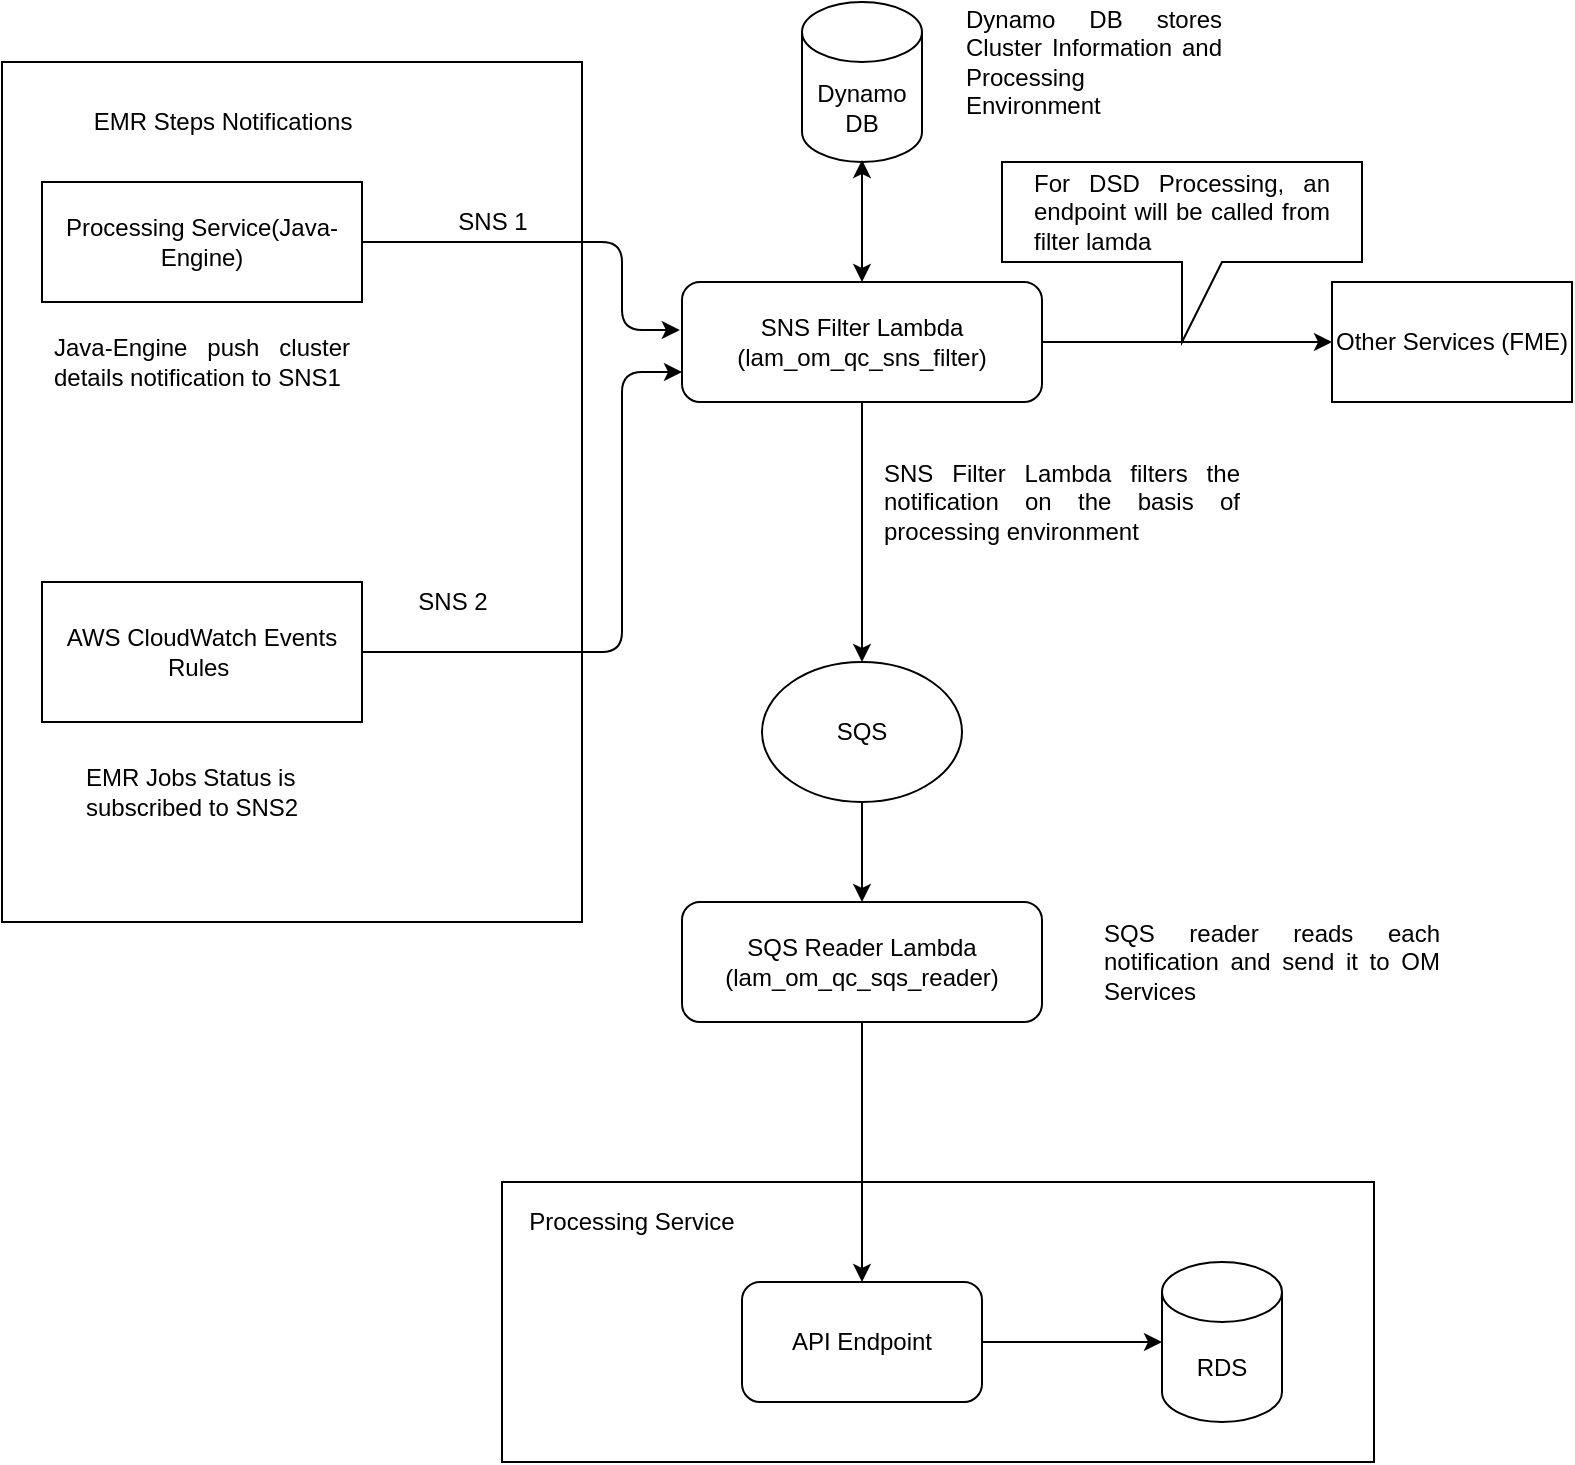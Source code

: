 <mxfile version="13.10.4" type="github">
  <diagram id="bLTEL-TLQpFmbkp9ldzZ" name="Page-1">
    <mxGraphModel dx="868" dy="413" grid="1" gridSize="10" guides="1" tooltips="1" connect="1" arrows="1" fold="1" page="1" pageScale="1" pageWidth="827" pageHeight="1169" math="0" shadow="0">
      <root>
        <mxCell id="0" />
        <mxCell id="1" parent="0" />
        <mxCell id="-Zr7xtOesjerToaWi9Et-52" value="" style="shape=callout;whiteSpace=wrap;html=1;perimeter=calloutPerimeter;size=40;position=0.5;" vertex="1" parent="1">
          <mxGeometry x="520" y="120" width="180" height="90" as="geometry" />
        </mxCell>
        <mxCell id="-Zr7xtOesjerToaWi9Et-40" value="" style="rounded=0;whiteSpace=wrap;html=1;" vertex="1" parent="1">
          <mxGeometry x="270" y="630" width="436" height="140" as="geometry" />
        </mxCell>
        <mxCell id="-Zr7xtOesjerToaWi9Et-32" value="" style="rounded=0;whiteSpace=wrap;html=1;" vertex="1" parent="1">
          <mxGeometry x="20" y="70" width="290" height="430" as="geometry" />
        </mxCell>
        <mxCell id="-Zr7xtOesjerToaWi9Et-1" value="AWS CloudWatch Events Rules&amp;nbsp;" style="rounded=0;whiteSpace=wrap;html=1;" vertex="1" parent="1">
          <mxGeometry x="40" y="330" width="160" height="70" as="geometry" />
        </mxCell>
        <mxCell id="-Zr7xtOesjerToaWi9Et-3" value="SNS 2" style="text;html=1;align=center;verticalAlign=middle;resizable=0;points=[];autosize=1;" vertex="1" parent="1">
          <mxGeometry x="220" y="330" width="50" height="20" as="geometry" />
        </mxCell>
        <mxCell id="-Zr7xtOesjerToaWi9Et-4" value="SNS Filter Lambda (lam_om_qc_sns_filter)" style="rounded=1;whiteSpace=wrap;html=1;" vertex="1" parent="1">
          <mxGeometry x="360" y="180" width="180" height="60" as="geometry" />
        </mxCell>
        <mxCell id="-Zr7xtOesjerToaWi9Et-5" value="" style="endArrow=classic;html=1;exitX=0.5;exitY=1;exitDx=0;exitDy=0;entryX=0.5;entryY=0;entryDx=0;entryDy=0;" edge="1" parent="1" source="-Zr7xtOesjerToaWi9Et-4" target="-Zr7xtOesjerToaWi9Et-7">
          <mxGeometry width="50" height="50" relative="1" as="geometry">
            <mxPoint x="390" y="190" as="sourcePoint" />
            <mxPoint x="370" y="330" as="targetPoint" />
          </mxGeometry>
        </mxCell>
        <mxCell id="-Zr7xtOesjerToaWi9Et-7" value="SQS" style="ellipse;whiteSpace=wrap;html=1;" vertex="1" parent="1">
          <mxGeometry x="400" y="370" width="100" height="70" as="geometry" />
        </mxCell>
        <mxCell id="-Zr7xtOesjerToaWi9Et-8" value="" style="endArrow=classic;html=1;exitX=0.5;exitY=1;exitDx=0;exitDy=0;entryX=0.5;entryY=0;entryDx=0;entryDy=0;" edge="1" parent="1" source="-Zr7xtOesjerToaWi9Et-7" target="-Zr7xtOesjerToaWi9Et-9">
          <mxGeometry width="50" height="50" relative="1" as="geometry">
            <mxPoint x="369.5" y="400" as="sourcePoint" />
            <mxPoint x="369.5" y="470" as="targetPoint" />
          </mxGeometry>
        </mxCell>
        <mxCell id="-Zr7xtOesjerToaWi9Et-9" value="SQS Reader Lambda (lam_om_qc_sqs_reader)" style="rounded=1;whiteSpace=wrap;html=1;" vertex="1" parent="1">
          <mxGeometry x="360" y="490" width="180" height="60" as="geometry" />
        </mxCell>
        <mxCell id="-Zr7xtOesjerToaWi9Et-10" value="" style="endArrow=classic;html=1;exitX=0.5;exitY=1;exitDx=0;exitDy=0;" edge="1" parent="1" source="-Zr7xtOesjerToaWi9Et-9" target="-Zr7xtOesjerToaWi9Et-11">
          <mxGeometry width="50" height="50" relative="1" as="geometry">
            <mxPoint x="390" y="670" as="sourcePoint" />
            <mxPoint x="450" y="630" as="targetPoint" />
          </mxGeometry>
        </mxCell>
        <mxCell id="-Zr7xtOesjerToaWi9Et-11" value="API Endpoint" style="rounded=1;whiteSpace=wrap;html=1;" vertex="1" parent="1">
          <mxGeometry x="390" y="680" width="120" height="60" as="geometry" />
        </mxCell>
        <mxCell id="-Zr7xtOesjerToaWi9Et-14" value="Processing Service(Java-Engine)" style="rounded=0;whiteSpace=wrap;html=1;" vertex="1" parent="1">
          <mxGeometry x="40" y="130" width="160" height="60" as="geometry" />
        </mxCell>
        <mxCell id="-Zr7xtOesjerToaWi9Et-16" value="Dynamo DB" style="shape=cylinder3;whiteSpace=wrap;html=1;boundedLbl=1;backgroundOutline=1;size=15;" vertex="1" parent="1">
          <mxGeometry x="420" y="40" width="60" height="80" as="geometry" />
        </mxCell>
        <mxCell id="-Zr7xtOesjerToaWi9Et-20" value="SNS 1" style="text;html=1;align=center;verticalAlign=middle;resizable=0;points=[];autosize=1;" vertex="1" parent="1">
          <mxGeometry x="240" y="140" width="50" height="20" as="geometry" />
        </mxCell>
        <mxCell id="-Zr7xtOesjerToaWi9Et-27" value="EMR Steps Notifications" style="text;html=1;align=center;verticalAlign=middle;resizable=0;points=[];autosize=1;" vertex="1" parent="1">
          <mxGeometry x="60" y="90" width="140" height="20" as="geometry" />
        </mxCell>
        <mxCell id="-Zr7xtOesjerToaWi9Et-28" value="&lt;div style=&quot;text-align: justify&quot;&gt;&lt;span&gt;Dynamo DB stores Cluster Information and Processing Environment&lt;/span&gt;&lt;/div&gt;" style="text;html=1;strokeColor=none;fillColor=none;align=left;verticalAlign=middle;whiteSpace=wrap;rounded=0;" vertex="1" parent="1">
          <mxGeometry x="500" y="60" width="130" height="20" as="geometry" />
        </mxCell>
        <mxCell id="-Zr7xtOesjerToaWi9Et-36" value="" style="endArrow=classic;startArrow=classic;html=1;exitX=0.5;exitY=0;exitDx=0;exitDy=0;entryX=0.5;entryY=0.988;entryDx=0;entryDy=0;entryPerimeter=0;" edge="1" parent="1" source="-Zr7xtOesjerToaWi9Et-4" target="-Zr7xtOesjerToaWi9Et-16">
          <mxGeometry width="50" height="50" relative="1" as="geometry">
            <mxPoint x="390" y="360" as="sourcePoint" />
            <mxPoint x="440" y="310" as="targetPoint" />
          </mxGeometry>
        </mxCell>
        <mxCell id="-Zr7xtOesjerToaWi9Et-38" value="RDS" style="shape=cylinder3;whiteSpace=wrap;html=1;boundedLbl=1;backgroundOutline=1;size=15;" vertex="1" parent="1">
          <mxGeometry x="600" y="670" width="60" height="80" as="geometry" />
        </mxCell>
        <mxCell id="-Zr7xtOesjerToaWi9Et-39" value="" style="endArrow=classic;html=1;exitX=1;exitY=0.5;exitDx=0;exitDy=0;entryX=0;entryY=0.5;entryDx=0;entryDy=0;entryPerimeter=0;" edge="1" parent="1" source="-Zr7xtOesjerToaWi9Et-11" target="-Zr7xtOesjerToaWi9Et-38">
          <mxGeometry width="50" height="50" relative="1" as="geometry">
            <mxPoint x="390" y="620" as="sourcePoint" />
            <mxPoint x="440" y="570" as="targetPoint" />
          </mxGeometry>
        </mxCell>
        <mxCell id="-Zr7xtOesjerToaWi9Et-41" value="Processing Service" style="text;html=1;strokeColor=none;fillColor=none;align=center;verticalAlign=middle;whiteSpace=wrap;rounded=0;" vertex="1" parent="1">
          <mxGeometry x="280" y="640" width="110" height="20" as="geometry" />
        </mxCell>
        <mxCell id="-Zr7xtOesjerToaWi9Et-43" value="" style="endArrow=classic;html=1;exitX=1;exitY=0.5;exitDx=0;exitDy=0;entryX=0;entryY=0.5;entryDx=0;entryDy=0;" edge="1" parent="1" source="-Zr7xtOesjerToaWi9Et-4" target="-Zr7xtOesjerToaWi9Et-44">
          <mxGeometry width="50" height="50" relative="1" as="geometry">
            <mxPoint x="390" y="360" as="sourcePoint" />
            <mxPoint x="650" y="210" as="targetPoint" />
          </mxGeometry>
        </mxCell>
        <mxCell id="-Zr7xtOesjerToaWi9Et-44" value="Other Services (FME)" style="rounded=0;whiteSpace=wrap;html=1;" vertex="1" parent="1">
          <mxGeometry x="685" y="180" width="120" height="60" as="geometry" />
        </mxCell>
        <mxCell id="-Zr7xtOesjerToaWi9Et-45" value="" style="endArrow=classic;html=1;exitX=1;exitY=0.5;exitDx=0;exitDy=0;entryX=-0.006;entryY=0.4;entryDx=0;entryDy=0;entryPerimeter=0;" edge="1" parent="1" source="-Zr7xtOesjerToaWi9Et-14" target="-Zr7xtOesjerToaWi9Et-4">
          <mxGeometry width="50" height="50" relative="1" as="geometry">
            <mxPoint x="390" y="200" as="sourcePoint" />
            <mxPoint x="440" y="150" as="targetPoint" />
            <Array as="points">
              <mxPoint x="330" y="160" />
              <mxPoint x="330" y="204" />
            </Array>
          </mxGeometry>
        </mxCell>
        <mxCell id="-Zr7xtOesjerToaWi9Et-46" value="" style="endArrow=classic;html=1;exitX=1;exitY=0.5;exitDx=0;exitDy=0;entryX=0;entryY=0.75;entryDx=0;entryDy=0;" edge="1" parent="1" source="-Zr7xtOesjerToaWi9Et-1" target="-Zr7xtOesjerToaWi9Et-4">
          <mxGeometry width="50" height="50" relative="1" as="geometry">
            <mxPoint x="390" y="200" as="sourcePoint" />
            <mxPoint x="440" y="150" as="targetPoint" />
            <Array as="points">
              <mxPoint x="330" y="365" />
              <mxPoint x="330" y="225" />
            </Array>
          </mxGeometry>
        </mxCell>
        <mxCell id="-Zr7xtOesjerToaWi9Et-47" value="&lt;div style=&quot;text-align: justify&quot;&gt;&lt;span&gt;Java-Engine push cluster details notification to SNS1&lt;/span&gt;&lt;/div&gt;" style="text;html=1;strokeColor=none;fillColor=none;align=center;verticalAlign=middle;whiteSpace=wrap;rounded=0;" vertex="1" parent="1">
          <mxGeometry x="45" y="210" width="150" height="20" as="geometry" />
        </mxCell>
        <mxCell id="-Zr7xtOesjerToaWi9Et-48" value="&lt;div&gt;&lt;span&gt;EMR Jobs Status is subscribed to SNS2&lt;/span&gt;&lt;/div&gt;" style="text;html=1;strokeColor=none;fillColor=none;align=left;verticalAlign=middle;whiteSpace=wrap;rounded=0;" vertex="1" parent="1">
          <mxGeometry x="60" y="410" width="140" height="50" as="geometry" />
        </mxCell>
        <mxCell id="-Zr7xtOesjerToaWi9Et-50" value="&lt;div style=&quot;text-align: justify&quot;&gt;&lt;span&gt;For DSD Processing, an endpoint will be called from filter lamda&lt;/span&gt;&lt;/div&gt;" style="text;html=1;strokeColor=none;fillColor=none;align=center;verticalAlign=middle;whiteSpace=wrap;rounded=0;" vertex="1" parent="1">
          <mxGeometry x="535" y="130" width="150" height="30" as="geometry" />
        </mxCell>
        <mxCell id="-Zr7xtOesjerToaWi9Et-51" value="&lt;div style=&quot;text-align: justify&quot;&gt;&lt;span&gt;SNS Filter Lambda filters the notification on the basis of processing environment&lt;/span&gt;&lt;/div&gt;" style="text;html=1;strokeColor=none;fillColor=none;align=center;verticalAlign=middle;whiteSpace=wrap;rounded=0;" vertex="1" parent="1">
          <mxGeometry x="460" y="270" width="180" height="40" as="geometry" />
        </mxCell>
        <mxCell id="-Zr7xtOesjerToaWi9Et-53" style="edgeStyle=orthogonalEdgeStyle;rounded=0;orthogonalLoop=1;jettySize=auto;html=1;exitX=0.5;exitY=1;exitDx=0;exitDy=0;" edge="1" parent="1" source="-Zr7xtOesjerToaWi9Et-50" target="-Zr7xtOesjerToaWi9Et-50">
          <mxGeometry relative="1" as="geometry" />
        </mxCell>
        <mxCell id="-Zr7xtOesjerToaWi9Et-56" value="&lt;div style=&quot;text-align: justify&quot;&gt;&lt;span&gt;SQS reader reads each notification and send it to OM Services&lt;/span&gt;&lt;/div&gt;" style="text;html=1;strokeColor=none;fillColor=none;align=center;verticalAlign=middle;whiteSpace=wrap;rounded=0;" vertex="1" parent="1">
          <mxGeometry x="570" y="510" width="170" height="20" as="geometry" />
        </mxCell>
      </root>
    </mxGraphModel>
  </diagram>
</mxfile>
